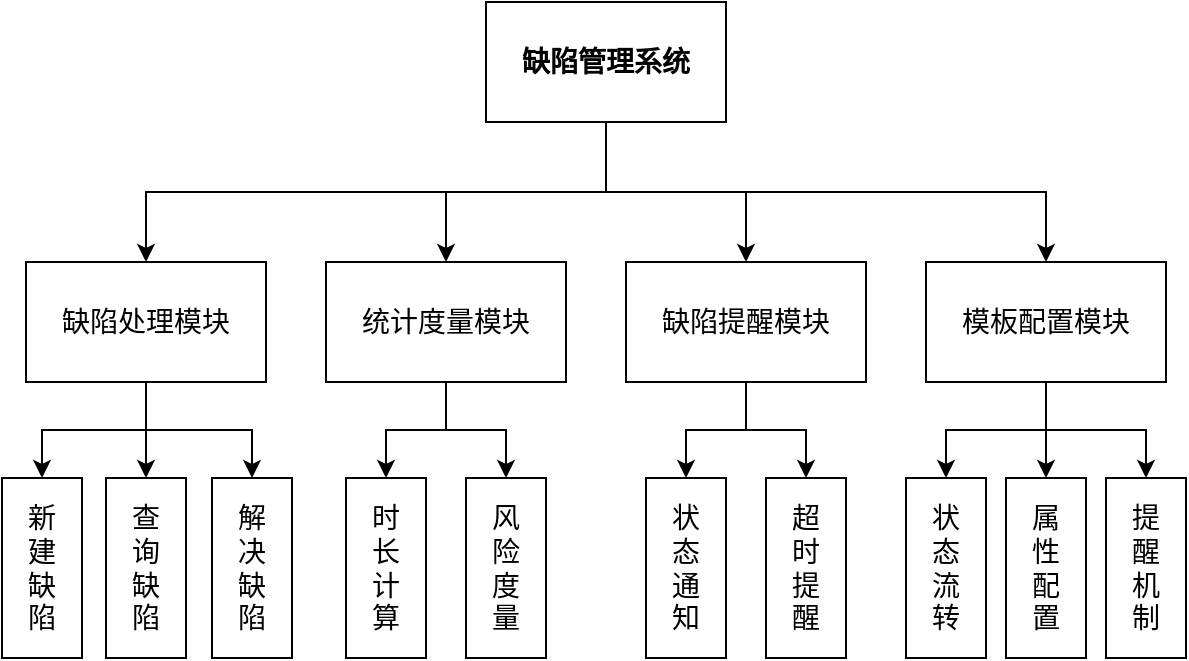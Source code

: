 <mxfile version="20.4.0" type="github">
  <diagram id="prtHgNgQTEPvFCAcTncT" name="Page-1">
    <mxGraphModel dx="1298" dy="724" grid="1" gridSize="10" guides="1" tooltips="1" connect="1" arrows="1" fold="1" page="1" pageScale="1" pageWidth="827" pageHeight="1169" math="0" shadow="0">
      <root>
        <mxCell id="0" />
        <mxCell id="1" parent="0" />
        <mxCell id="Soo5WwQ2mvfy322OG5pM-20" value="" style="edgeStyle=orthogonalEdgeStyle;rounded=0;orthogonalLoop=1;jettySize=auto;html=1;fontSize=14;" edge="1" parent="1" source="Soo5WwQ2mvfy322OG5pM-2" target="Soo5WwQ2mvfy322OG5pM-18">
          <mxGeometry relative="1" as="geometry" />
        </mxCell>
        <mxCell id="Soo5WwQ2mvfy322OG5pM-35" style="edgeStyle=orthogonalEdgeStyle;rounded=0;orthogonalLoop=1;jettySize=auto;html=1;exitX=0.5;exitY=1;exitDx=0;exitDy=0;entryX=0.5;entryY=0;entryDx=0;entryDy=0;fontSize=14;" edge="1" parent="1" source="Soo5WwQ2mvfy322OG5pM-2" target="Soo5WwQ2mvfy322OG5pM-34">
          <mxGeometry relative="1" as="geometry" />
        </mxCell>
        <mxCell id="Soo5WwQ2mvfy322OG5pM-2" value="&lt;font style=&quot;font-size: 14px;&quot;&gt;统计度量模块&lt;/font&gt;" style="rounded=0;whiteSpace=wrap;html=1;" vertex="1" parent="1">
          <mxGeometry x="320" y="360" width="120" height="60" as="geometry" />
        </mxCell>
        <mxCell id="Soo5WwQ2mvfy322OG5pM-26" style="edgeStyle=orthogonalEdgeStyle;rounded=0;orthogonalLoop=1;jettySize=auto;html=1;exitX=0.5;exitY=1;exitDx=0;exitDy=0;fontSize=14;" edge="1" parent="1" source="Soo5WwQ2mvfy322OG5pM-3" target="Soo5WwQ2mvfy322OG5pM-17">
          <mxGeometry relative="1" as="geometry" />
        </mxCell>
        <mxCell id="Soo5WwQ2mvfy322OG5pM-27" style="edgeStyle=orthogonalEdgeStyle;rounded=0;orthogonalLoop=1;jettySize=auto;html=1;exitX=0.5;exitY=1;exitDx=0;exitDy=0;entryX=0.5;entryY=0;entryDx=0;entryDy=0;fontSize=14;" edge="1" parent="1" source="Soo5WwQ2mvfy322OG5pM-3" target="Soo5WwQ2mvfy322OG5pM-13">
          <mxGeometry relative="1" as="geometry" />
        </mxCell>
        <mxCell id="Soo5WwQ2mvfy322OG5pM-28" style="edgeStyle=orthogonalEdgeStyle;rounded=0;orthogonalLoop=1;jettySize=auto;html=1;exitX=0.5;exitY=1;exitDx=0;exitDy=0;entryX=0.5;entryY=0;entryDx=0;entryDy=0;fontSize=14;" edge="1" parent="1" source="Soo5WwQ2mvfy322OG5pM-3" target="Soo5WwQ2mvfy322OG5pM-19">
          <mxGeometry relative="1" as="geometry" />
        </mxCell>
        <mxCell id="Soo5WwQ2mvfy322OG5pM-3" value="&lt;font style=&quot;font-size: 14px;&quot;&gt;缺陷处理模块&lt;/font&gt;" style="rounded=0;whiteSpace=wrap;html=1;" vertex="1" parent="1">
          <mxGeometry x="170" y="360" width="120" height="60" as="geometry" />
        </mxCell>
        <mxCell id="Soo5WwQ2mvfy322OG5pM-32" style="edgeStyle=orthogonalEdgeStyle;rounded=0;orthogonalLoop=1;jettySize=auto;html=1;exitX=0.5;exitY=1;exitDx=0;exitDy=0;entryX=0.5;entryY=0;entryDx=0;entryDy=0;fontSize=14;" edge="1" parent="1" source="Soo5WwQ2mvfy322OG5pM-4" target="Soo5WwQ2mvfy322OG5pM-21">
          <mxGeometry relative="1" as="geometry" />
        </mxCell>
        <mxCell id="Soo5WwQ2mvfy322OG5pM-33" style="edgeStyle=orthogonalEdgeStyle;rounded=0;orthogonalLoop=1;jettySize=auto;html=1;exitX=0.5;exitY=1;exitDx=0;exitDy=0;entryX=0.5;entryY=0;entryDx=0;entryDy=0;fontSize=14;" edge="1" parent="1" source="Soo5WwQ2mvfy322OG5pM-4" target="Soo5WwQ2mvfy322OG5pM-22">
          <mxGeometry relative="1" as="geometry" />
        </mxCell>
        <mxCell id="Soo5WwQ2mvfy322OG5pM-4" value="&lt;font style=&quot;font-size: 14px;&quot;&gt;缺陷提醒模块&lt;/font&gt;" style="rounded=0;whiteSpace=wrap;html=1;" vertex="1" parent="1">
          <mxGeometry x="470" y="360" width="120" height="60" as="geometry" />
        </mxCell>
        <mxCell id="Soo5WwQ2mvfy322OG5pM-29" style="edgeStyle=orthogonalEdgeStyle;rounded=0;orthogonalLoop=1;jettySize=auto;html=1;exitX=0.5;exitY=1;exitDx=0;exitDy=0;entryX=0.5;entryY=0;entryDx=0;entryDy=0;fontSize=14;" edge="1" parent="1" source="Soo5WwQ2mvfy322OG5pM-5" target="Soo5WwQ2mvfy322OG5pM-23">
          <mxGeometry relative="1" as="geometry" />
        </mxCell>
        <mxCell id="Soo5WwQ2mvfy322OG5pM-30" style="edgeStyle=orthogonalEdgeStyle;rounded=0;orthogonalLoop=1;jettySize=auto;html=1;exitX=0.5;exitY=1;exitDx=0;exitDy=0;fontSize=14;" edge="1" parent="1" source="Soo5WwQ2mvfy322OG5pM-5" target="Soo5WwQ2mvfy322OG5pM-24">
          <mxGeometry relative="1" as="geometry" />
        </mxCell>
        <mxCell id="Soo5WwQ2mvfy322OG5pM-31" style="edgeStyle=orthogonalEdgeStyle;rounded=0;orthogonalLoop=1;jettySize=auto;html=1;exitX=0.5;exitY=1;exitDx=0;exitDy=0;entryX=0.5;entryY=0;entryDx=0;entryDy=0;fontSize=14;" edge="1" parent="1" source="Soo5WwQ2mvfy322OG5pM-5" target="Soo5WwQ2mvfy322OG5pM-25">
          <mxGeometry relative="1" as="geometry" />
        </mxCell>
        <mxCell id="Soo5WwQ2mvfy322OG5pM-5" value="&lt;font style=&quot;font-size: 14px;&quot;&gt;模板配置模块&lt;/font&gt;" style="rounded=0;whiteSpace=wrap;html=1;" vertex="1" parent="1">
          <mxGeometry x="620" y="360" width="120" height="60" as="geometry" />
        </mxCell>
        <mxCell id="Soo5WwQ2mvfy322OG5pM-7" style="edgeStyle=orthogonalEdgeStyle;rounded=0;orthogonalLoop=1;jettySize=auto;html=1;exitX=0.5;exitY=1;exitDx=0;exitDy=0;entryX=0.5;entryY=0;entryDx=0;entryDy=0;" edge="1" parent="1" source="Soo5WwQ2mvfy322OG5pM-6" target="Soo5WwQ2mvfy322OG5pM-3">
          <mxGeometry relative="1" as="geometry" />
        </mxCell>
        <mxCell id="Soo5WwQ2mvfy322OG5pM-8" style="edgeStyle=orthogonalEdgeStyle;rounded=0;orthogonalLoop=1;jettySize=auto;html=1;exitX=0.5;exitY=1;exitDx=0;exitDy=0;" edge="1" parent="1" source="Soo5WwQ2mvfy322OG5pM-6" target="Soo5WwQ2mvfy322OG5pM-2">
          <mxGeometry relative="1" as="geometry" />
        </mxCell>
        <mxCell id="Soo5WwQ2mvfy322OG5pM-9" style="edgeStyle=orthogonalEdgeStyle;rounded=0;orthogonalLoop=1;jettySize=auto;html=1;exitX=0.5;exitY=1;exitDx=0;exitDy=0;entryX=0.5;entryY=0;entryDx=0;entryDy=0;" edge="1" parent="1" source="Soo5WwQ2mvfy322OG5pM-6" target="Soo5WwQ2mvfy322OG5pM-4">
          <mxGeometry relative="1" as="geometry" />
        </mxCell>
        <mxCell id="Soo5WwQ2mvfy322OG5pM-10" style="edgeStyle=orthogonalEdgeStyle;rounded=0;orthogonalLoop=1;jettySize=auto;html=1;exitX=0.5;exitY=1;exitDx=0;exitDy=0;" edge="1" parent="1" source="Soo5WwQ2mvfy322OG5pM-6" target="Soo5WwQ2mvfy322OG5pM-5">
          <mxGeometry relative="1" as="geometry" />
        </mxCell>
        <mxCell id="Soo5WwQ2mvfy322OG5pM-6" value="&lt;font style=&quot;font-size: 14px;&quot;&gt;&lt;b&gt;缺陷管理系统&lt;/b&gt;&lt;/font&gt;" style="rounded=0;whiteSpace=wrap;html=1;" vertex="1" parent="1">
          <mxGeometry x="400" y="230" width="120" height="60" as="geometry" />
        </mxCell>
        <mxCell id="Soo5WwQ2mvfy322OG5pM-13" value="新建缺陷" style="rounded=0;whiteSpace=wrap;html=1;fontSize=14;horizontal=1;spacingLeft=10;spacingRight=10;" vertex="1" parent="1">
          <mxGeometry x="158" y="468" width="40" height="90" as="geometry" />
        </mxCell>
        <mxCell id="Soo5WwQ2mvfy322OG5pM-17" value="查询缺陷" style="rounded=0;whiteSpace=wrap;html=1;fontSize=14;horizontal=1;spacingLeft=10;spacingRight=10;" vertex="1" parent="1">
          <mxGeometry x="210" y="468" width="40" height="90" as="geometry" />
        </mxCell>
        <mxCell id="Soo5WwQ2mvfy322OG5pM-18" value="时长计算" style="rounded=0;whiteSpace=wrap;html=1;fontSize=14;horizontal=1;spacingLeft=10;spacingRight=10;" vertex="1" parent="1">
          <mxGeometry x="330" y="468" width="40" height="90" as="geometry" />
        </mxCell>
        <mxCell id="Soo5WwQ2mvfy322OG5pM-19" value="解决缺陷" style="rounded=0;whiteSpace=wrap;html=1;fontSize=14;horizontal=1;spacingLeft=10;spacingRight=10;" vertex="1" parent="1">
          <mxGeometry x="263" y="468" width="40" height="90" as="geometry" />
        </mxCell>
        <mxCell id="Soo5WwQ2mvfy322OG5pM-21" value="状态通知" style="rounded=0;whiteSpace=wrap;html=1;fontSize=14;horizontal=1;spacingLeft=10;spacingRight=10;" vertex="1" parent="1">
          <mxGeometry x="480" y="468" width="40" height="90" as="geometry" />
        </mxCell>
        <mxCell id="Soo5WwQ2mvfy322OG5pM-22" value="超时提醒" style="rounded=0;whiteSpace=wrap;html=1;fontSize=14;horizontal=1;spacingLeft=10;spacingRight=10;" vertex="1" parent="1">
          <mxGeometry x="540" y="468" width="40" height="90" as="geometry" />
        </mxCell>
        <mxCell id="Soo5WwQ2mvfy322OG5pM-23" value="状态流转" style="rounded=0;whiteSpace=wrap;html=1;fontSize=14;horizontal=1;spacingLeft=10;spacingRight=10;" vertex="1" parent="1">
          <mxGeometry x="610" y="468" width="40" height="90" as="geometry" />
        </mxCell>
        <mxCell id="Soo5WwQ2mvfy322OG5pM-24" value="属性配置" style="rounded=0;whiteSpace=wrap;html=1;fontSize=14;horizontal=1;spacingLeft=10;spacingRight=10;" vertex="1" parent="1">
          <mxGeometry x="660" y="468" width="40" height="90" as="geometry" />
        </mxCell>
        <mxCell id="Soo5WwQ2mvfy322OG5pM-25" value="提醒机制" style="rounded=0;whiteSpace=wrap;html=1;fontSize=14;horizontal=1;spacingLeft=10;spacingRight=10;" vertex="1" parent="1">
          <mxGeometry x="710" y="468" width="40" height="90" as="geometry" />
        </mxCell>
        <mxCell id="Soo5WwQ2mvfy322OG5pM-34" value="风险度量" style="rounded=0;whiteSpace=wrap;html=1;fontSize=14;horizontal=1;spacingLeft=10;spacingRight=10;" vertex="1" parent="1">
          <mxGeometry x="390" y="468" width="40" height="90" as="geometry" />
        </mxCell>
      </root>
    </mxGraphModel>
  </diagram>
</mxfile>
